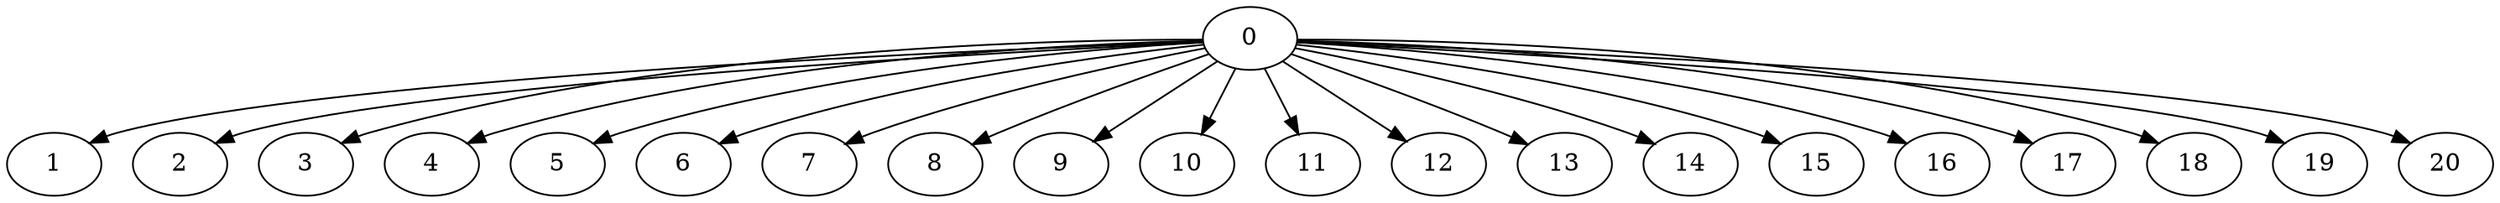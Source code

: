 digraph "Fork_Nodes_21_CCR_0.10_WeightType_Random" {
	0	 [Weight=70];
	1	 [Weight=70];
	0 -> 1	 [Weight=9];
	2	 [Weight=70];
	0 -> 2	 [Weight=2];
	3	 [Weight=70];
	0 -> 3	 [Weight=8];
	4	 [Weight=61];
	0 -> 4	 [Weight=9];
	5	 [Weight=35];
	0 -> 5	 [Weight=9];
	6	 [Weight=87];
	0 -> 6	 [Weight=4];
	7	 [Weight=61];
	0 -> 7	 [Weight=6];
	8	 [Weight=52];
	0 -> 8	 [Weight=7];
	9	 [Weight=70];
	0 -> 9	 [Weight=8];
	10	 [Weight=79];
	0 -> 10	 [Weight=10];
	11	 [Weight=70];
	0 -> 11	 [Weight=2];
	12	 [Weight=87];
	0 -> 12	 [Weight=2];
	13	 [Weight=87];
	0 -> 13	 [Weight=7];
	14	 [Weight=87];
	0 -> 14	 [Weight=6];
	15	 [Weight=17];
	0 -> 15	 [Weight=6];
	16	 [Weight=17];
	0 -> 16	 [Weight=10];
	17	 [Weight=35];
	0 -> 17	 [Weight=7];
	18	 [Weight=79];
	0 -> 18	 [Weight=4];
	19	 [Weight=44];
	0 -> 19	 [Weight=10];
	20	 [Weight=70];
	0 -> 20	 [Weight=6];
}
